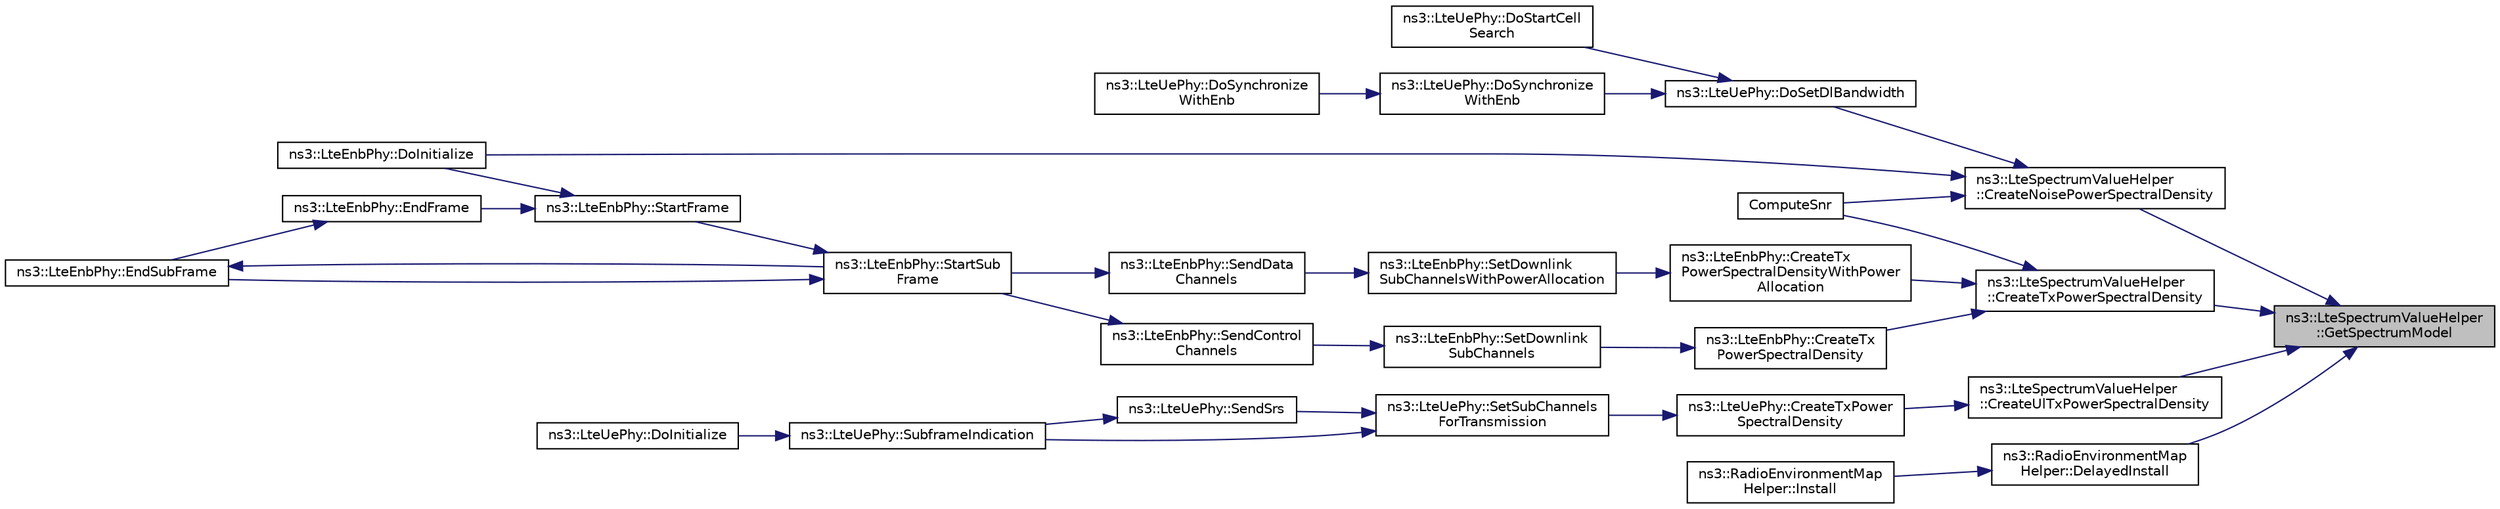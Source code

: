 digraph "ns3::LteSpectrumValueHelper::GetSpectrumModel"
{
 // LATEX_PDF_SIZE
  edge [fontname="Helvetica",fontsize="10",labelfontname="Helvetica",labelfontsize="10"];
  node [fontname="Helvetica",fontsize="10",shape=record];
  rankdir="RL";
  Node1 [label="ns3::LteSpectrumValueHelper\l::GetSpectrumModel",height=0.2,width=0.4,color="black", fillcolor="grey75", style="filled", fontcolor="black",tooltip=" "];
  Node1 -> Node2 [dir="back",color="midnightblue",fontsize="10",style="solid",fontname="Helvetica"];
  Node2 [label="ns3::LteSpectrumValueHelper\l::CreateNoisePowerSpectralDensity",height=0.2,width=0.4,color="black", fillcolor="white", style="filled",URL="$classns3_1_1_lte_spectrum_value_helper.html#a2a13d348925f090a1f476b09b585fca1",tooltip="create a SpectrumValue that models the power spectral density of AWGN"];
  Node2 -> Node3 [dir="back",color="midnightblue",fontsize="10",style="solid",fontname="Helvetica"];
  Node3 [label="ComputeSnr",height=0.2,width=0.4,color="black", fillcolor="white", style="filled",URL="$three-gpp-channel-example_8cc.html#a18e3933f3dbc781dd3c2e55d8fb10f47",tooltip="Compute the average SNR."];
  Node2 -> Node4 [dir="back",color="midnightblue",fontsize="10",style="solid",fontname="Helvetica"];
  Node4 [label="ns3::LteEnbPhy::DoInitialize",height=0.2,width=0.4,color="black", fillcolor="white", style="filled",URL="$classns3_1_1_lte_enb_phy.html#a404572fbc4d6948034038b91bf450877",tooltip="Initialize() implementation."];
  Node2 -> Node5 [dir="back",color="midnightblue",fontsize="10",style="solid",fontname="Helvetica"];
  Node5 [label="ns3::LteUePhy::DoSetDlBandwidth",height=0.2,width=0.4,color="black", fillcolor="white", style="filled",URL="$classns3_1_1_lte_ue_phy.html#a170bf6709759089d0ebc7961acf065c8",tooltip="Set DL bandwidth function."];
  Node5 -> Node6 [dir="back",color="midnightblue",fontsize="10",style="solid",fontname="Helvetica"];
  Node6 [label="ns3::LteUePhy::DoStartCell\lSearch",height=0.2,width=0.4,color="black", fillcolor="white", style="filled",URL="$classns3_1_1_lte_ue_phy.html#a56e7d7a21b8d52d61e1578649c5ca36c",tooltip="Start the cell search function."];
  Node5 -> Node7 [dir="back",color="midnightblue",fontsize="10",style="solid",fontname="Helvetica"];
  Node7 [label="ns3::LteUePhy::DoSynchronize\lWithEnb",height=0.2,width=0.4,color="black", fillcolor="white", style="filled",URL="$classns3_1_1_lte_ue_phy.html#a73eff1d7da65749d46e20c64fd7ebfa8",tooltip="Synchronize with ENB function."];
  Node7 -> Node8 [dir="back",color="midnightblue",fontsize="10",style="solid",fontname="Helvetica"];
  Node8 [label="ns3::LteUePhy::DoSynchronize\lWithEnb",height=0.2,width=0.4,color="black", fillcolor="white", style="filled",URL="$classns3_1_1_lte_ue_phy.html#a7a4dbda1a66c2113bb35b4fd7d710b4e",tooltip="Synchronize with ENB function."];
  Node1 -> Node9 [dir="back",color="midnightblue",fontsize="10",style="solid",fontname="Helvetica"];
  Node9 [label="ns3::LteSpectrumValueHelper\l::CreateTxPowerSpectralDensity",height=0.2,width=0.4,color="black", fillcolor="white", style="filled",URL="$classns3_1_1_lte_spectrum_value_helper.html#a2f92807abd65e4250cbd69419d065e53",tooltip="create a spectrum value representing the power spectral density of a signal to be transmitted."];
  Node9 -> Node3 [dir="back",color="midnightblue",fontsize="10",style="solid",fontname="Helvetica"];
  Node9 -> Node10 [dir="back",color="midnightblue",fontsize="10",style="solid",fontname="Helvetica"];
  Node10 [label="ns3::LteEnbPhy::CreateTx\lPowerSpectralDensity",height=0.2,width=0.4,color="black", fillcolor="white", style="filled",URL="$classns3_1_1_lte_enb_phy.html#ab8247c37a1c9b9f76a69886fe430a4cd",tooltip="Create the PSD for TX."];
  Node10 -> Node11 [dir="back",color="midnightblue",fontsize="10",style="solid",fontname="Helvetica"];
  Node11 [label="ns3::LteEnbPhy::SetDownlink\lSubChannels",height=0.2,width=0.4,color="black", fillcolor="white", style="filled",URL="$classns3_1_1_lte_enb_phy.html#ae08f44082020ac0b68a04a2a79da0a27",tooltip="set the resource blocks (a.k.a."];
  Node11 -> Node12 [dir="back",color="midnightblue",fontsize="10",style="solid",fontname="Helvetica"];
  Node12 [label="ns3::LteEnbPhy::SendControl\lChannels",height=0.2,width=0.4,color="black", fillcolor="white", style="filled",URL="$classns3_1_1_lte_enb_phy.html#a9b09d7774432283838c76d867a814b13",tooltip="Send the PDCCH and PCFICH in the first 3 symbols."];
  Node12 -> Node13 [dir="back",color="midnightblue",fontsize="10",style="solid",fontname="Helvetica"];
  Node13 [label="ns3::LteEnbPhy::StartSub\lFrame",height=0.2,width=0.4,color="black", fillcolor="white", style="filled",URL="$classns3_1_1_lte_enb_phy.html#ab3594729c2fddcccdbae294b764dc83f",tooltip="Start a LTE sub frame."];
  Node13 -> Node14 [dir="back",color="midnightblue",fontsize="10",style="solid",fontname="Helvetica"];
  Node14 [label="ns3::LteEnbPhy::EndSubFrame",height=0.2,width=0.4,color="black", fillcolor="white", style="filled",URL="$classns3_1_1_lte_enb_phy.html#ac116fed9becb5dd146dc2c8b7fedfc58",tooltip="End a LTE sub frame."];
  Node14 -> Node13 [dir="back",color="midnightblue",fontsize="10",style="solid",fontname="Helvetica"];
  Node13 -> Node15 [dir="back",color="midnightblue",fontsize="10",style="solid",fontname="Helvetica"];
  Node15 [label="ns3::LteEnbPhy::StartFrame",height=0.2,width=0.4,color="black", fillcolor="white", style="filled",URL="$classns3_1_1_lte_enb_phy.html#a92d47dc2fa71c37ecb848fb9ed2ec592",tooltip="Start a LTE frame."];
  Node15 -> Node4 [dir="back",color="midnightblue",fontsize="10",style="solid",fontname="Helvetica"];
  Node15 -> Node16 [dir="back",color="midnightblue",fontsize="10",style="solid",fontname="Helvetica"];
  Node16 [label="ns3::LteEnbPhy::EndFrame",height=0.2,width=0.4,color="black", fillcolor="white", style="filled",URL="$classns3_1_1_lte_enb_phy.html#ad28ae7c1f8faacc77bf5989c44409ac8",tooltip="End a LTE frame."];
  Node16 -> Node14 [dir="back",color="midnightblue",fontsize="10",style="solid",fontname="Helvetica"];
  Node9 -> Node17 [dir="back",color="midnightblue",fontsize="10",style="solid",fontname="Helvetica"];
  Node17 [label="ns3::LteEnbPhy::CreateTx\lPowerSpectralDensityWithPower\lAllocation",height=0.2,width=0.4,color="black", fillcolor="white", style="filled",URL="$classns3_1_1_lte_enb_phy.html#abca51ffb8d7134394e4f7c9bd3a171b4",tooltip="Create the PSD for TX with power allocation for each RB."];
  Node17 -> Node18 [dir="back",color="midnightblue",fontsize="10",style="solid",fontname="Helvetica"];
  Node18 [label="ns3::LteEnbPhy::SetDownlink\lSubChannelsWithPowerAllocation",height=0.2,width=0.4,color="black", fillcolor="white", style="filled",URL="$classns3_1_1_lte_enb_phy.html#aa406551fba9c78d2df606ee8ea753561",tooltip="set the resource blocks (a.k.a."];
  Node18 -> Node19 [dir="back",color="midnightblue",fontsize="10",style="solid",fontname="Helvetica"];
  Node19 [label="ns3::LteEnbPhy::SendData\lChannels",height=0.2,width=0.4,color="black", fillcolor="white", style="filled",URL="$classns3_1_1_lte_enb_phy.html#a5dec1aaf78faa0221eeda08f8e0fa1b0",tooltip="Send the PDSCH."];
  Node19 -> Node13 [dir="back",color="midnightblue",fontsize="10",style="solid",fontname="Helvetica"];
  Node1 -> Node20 [dir="back",color="midnightblue",fontsize="10",style="solid",fontname="Helvetica"];
  Node20 [label="ns3::LteSpectrumValueHelper\l::CreateUlTxPowerSpectralDensity",height=0.2,width=0.4,color="black", fillcolor="white", style="filled",URL="$classns3_1_1_lte_spectrum_value_helper.html#a25aecec3de6bd018637b0bcd89275c2d",tooltip="create a spectrum value representing the uplink power spectral density of a signal to be transmitted."];
  Node20 -> Node21 [dir="back",color="midnightblue",fontsize="10",style="solid",fontname="Helvetica"];
  Node21 [label="ns3::LteUePhy::CreateTxPower\lSpectralDensity",height=0.2,width=0.4,color="black", fillcolor="white", style="filled",URL="$classns3_1_1_lte_ue_phy.html#a617e7e504fb2364348aecb56b3aeb3b7",tooltip="Create the PSD for the TX."];
  Node21 -> Node22 [dir="back",color="midnightblue",fontsize="10",style="solid",fontname="Helvetica"];
  Node22 [label="ns3::LteUePhy::SetSubChannels\lForTransmission",height=0.2,width=0.4,color="black", fillcolor="white", style="filled",URL="$classns3_1_1_lte_ue_phy.html#a0b004ef45d225a8cf75647db08aeab9b",tooltip="Set a list of sub channels to use in TX."];
  Node22 -> Node23 [dir="back",color="midnightblue",fontsize="10",style="solid",fontname="Helvetica"];
  Node23 [label="ns3::LteUePhy::SendSrs",height=0.2,width=0.4,color="black", fillcolor="white", style="filled",URL="$classns3_1_1_lte_ue_phy.html#af5e670e16b13fbb9368f75bedf199067",tooltip="Send the SRS signal in the last symbols of the frame."];
  Node23 -> Node24 [dir="back",color="midnightblue",fontsize="10",style="solid",fontname="Helvetica"];
  Node24 [label="ns3::LteUePhy::SubframeIndication",height=0.2,width=0.4,color="black", fillcolor="white", style="filled",URL="$classns3_1_1_lte_ue_phy.html#a65c18191859a190cbd880175e2ffeac3",tooltip="trigger from eNB the start from a new frame"];
  Node24 -> Node25 [dir="back",color="midnightblue",fontsize="10",style="solid",fontname="Helvetica"];
  Node25 [label="ns3::LteUePhy::DoInitialize",height=0.2,width=0.4,color="black", fillcolor="white", style="filled",URL="$classns3_1_1_lte_ue_phy.html#a09daf3f8475e2e1c4639b552d5381d7a",tooltip="Initialize() implementation."];
  Node22 -> Node24 [dir="back",color="midnightblue",fontsize="10",style="solid",fontname="Helvetica"];
  Node1 -> Node26 [dir="back",color="midnightblue",fontsize="10",style="solid",fontname="Helvetica"];
  Node26 [label="ns3::RadioEnvironmentMap\lHelper::DelayedInstall",height=0.2,width=0.4,color="black", fillcolor="white", style="filled",URL="$classns3_1_1_radio_environment_map_helper.html#ab8591d08fcb179f5ba004d05feded580",tooltip="Scheduled by Install() to perform the actual generation of map."];
  Node26 -> Node27 [dir="back",color="midnightblue",fontsize="10",style="solid",fontname="Helvetica"];
  Node27 [label="ns3::RadioEnvironmentMap\lHelper::Install",height=0.2,width=0.4,color="black", fillcolor="white", style="filled",URL="$classns3_1_1_radio_environment_map_helper.html#a0b15c982ea80037f9409d73654b48548",tooltip="Deploy the RemSpectrumPhy objects that generate the map according to the specified settings."];
}
